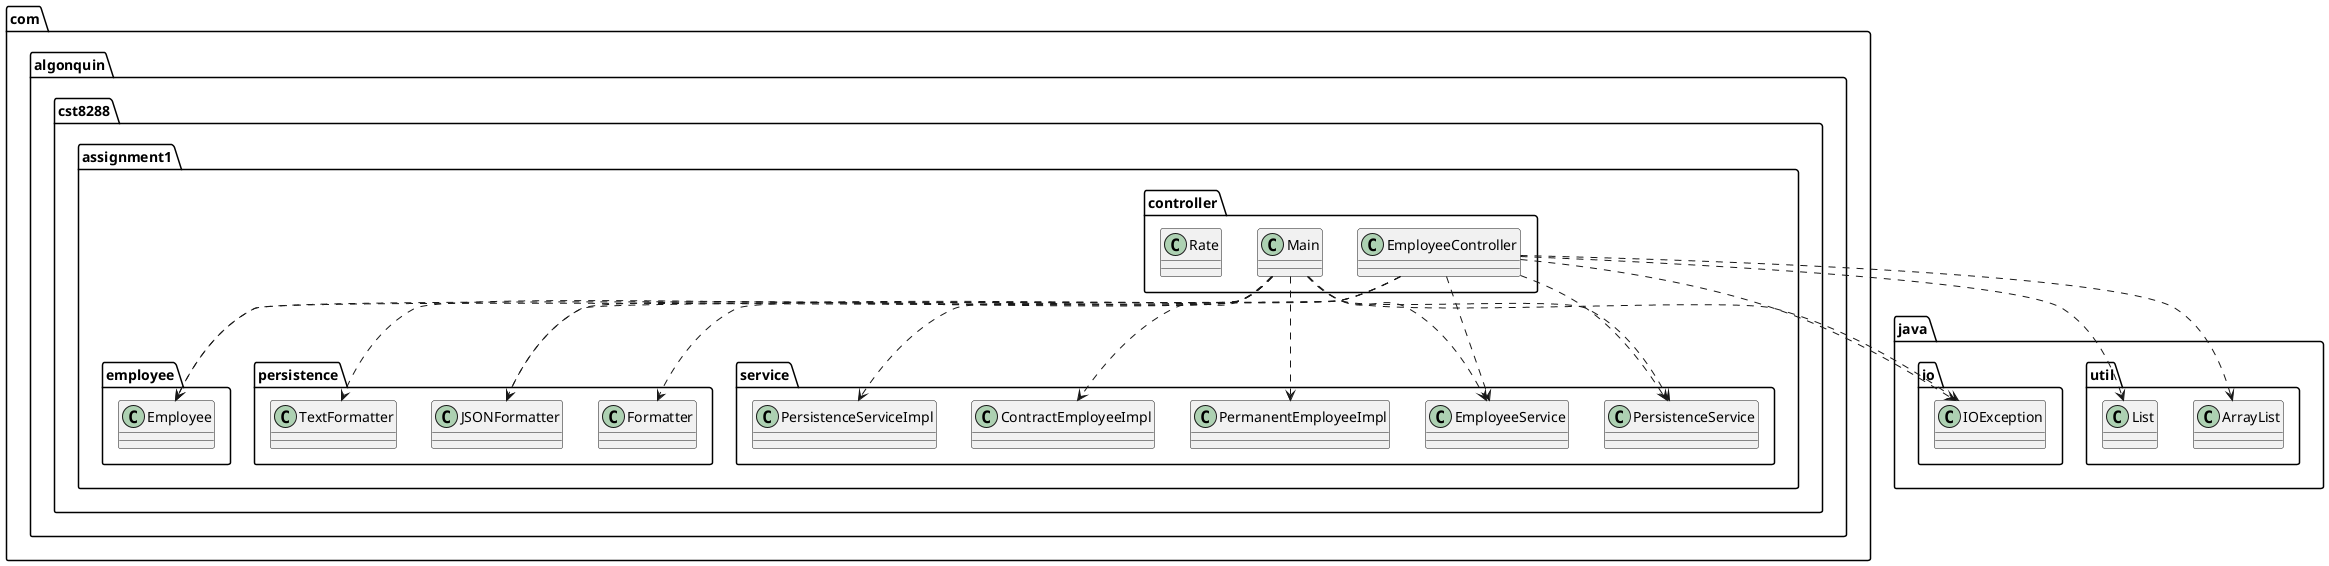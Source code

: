 @startuml
class com.algonquin.cst8288.assignment1.controller.EmployeeController
class com.algonquin.cst8288.assignment1.controller.Main
class com.algonquin.cst8288.assignment1.controller.Rate
class com.algonquin.cst8288.assignment1.employee.Employee
class com.algonquin.cst8288.assignment1.persistence.Formatter
class com.algonquin.cst8288.assignment1.persistence.JSONFormatter
class com.algonquin.cst8288.assignment1.persistence.TextFormatter
class com.algonquin.cst8288.assignment1.service.ContractEmployeeImpl
class com.algonquin.cst8288.assignment1.service.EmployeeService
class com.algonquin.cst8288.assignment1.service.PermanentEmployeeImpl
class com.algonquin.cst8288.assignment1.service.PersistenceService
class com.algonquin.cst8288.assignment1.service.PersistenceServiceImpl
class java.io.IOException
class java.util.ArrayList
class java.util.List
com.algonquin.cst8288.assignment1.controller.EmployeeController ..> com.algonquin.cst8288.assignment1.employee.Employee
com.algonquin.cst8288.assignment1.controller.EmployeeController ..> com.algonquin.cst8288.assignment1.persistence.Formatter
com.algonquin.cst8288.assignment1.controller.EmployeeController ..> com.algonquin.cst8288.assignment1.persistence.JSONFormatter
com.algonquin.cst8288.assignment1.controller.EmployeeController ..> com.algonquin.cst8288.assignment1.service.EmployeeService
com.algonquin.cst8288.assignment1.controller.EmployeeController ..> com.algonquin.cst8288.assignment1.service.PersistenceService
com.algonquin.cst8288.assignment1.controller.EmployeeController ..> java.io.IOException
com.algonquin.cst8288.assignment1.controller.EmployeeController ..> java.util.ArrayList
com.algonquin.cst8288.assignment1.controller.EmployeeController ..> java.util.List
com.algonquin.cst8288.assignment1.controller.Main ..> com.algonquin.cst8288.assignment1.employee.Employee
com.algonquin.cst8288.assignment1.controller.Main ..> com.algonquin.cst8288.assignment1.persistence.JSONFormatter
com.algonquin.cst8288.assignment1.controller.Main ..> com.algonquin.cst8288.assignment1.persistence.TextFormatter
com.algonquin.cst8288.assignment1.controller.Main ..> com.algonquin.cst8288.assignment1.service.ContractEmployeeImpl
com.algonquin.cst8288.assignment1.controller.Main ..> com.algonquin.cst8288.assignment1.service.EmployeeService
com.algonquin.cst8288.assignment1.controller.Main ..> com.algonquin.cst8288.assignment1.service.PermanentEmployeeImpl
com.algonquin.cst8288.assignment1.controller.Main ..> com.algonquin.cst8288.assignment1.service.PersistenceService
com.algonquin.cst8288.assignment1.controller.Main ..> com.algonquin.cst8288.assignment1.service.PersistenceServiceImpl
com.algonquin.cst8288.assignment1.controller.Main ..> java.io.IOException
@enduml
